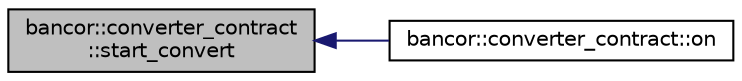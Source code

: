 digraph "bancor::converter_contract::start_convert"
{
  edge [fontname="Helvetica",fontsize="10",labelfontname="Helvetica",labelfontsize="10"];
  node [fontname="Helvetica",fontsize="10",shape=record];
  rankdir="LR";
  Node20 [label="bancor::converter_contract\l::start_convert",height=0.2,width=0.4,color="black", fillcolor="grey75", style="filled", fontcolor="black"];
  Node20 -> Node21 [dir="back",color="midnightblue",fontsize="10",style="solid",fontname="Helvetica"];
  Node21 [label="bancor::converter_contract::on",height=0.2,width=0.4,color="black", fillcolor="white", style="filled",URL="$classbancor_1_1converter__contract.html#a9042eadac31dfc5a4133cfbecaefb66e"];
}
